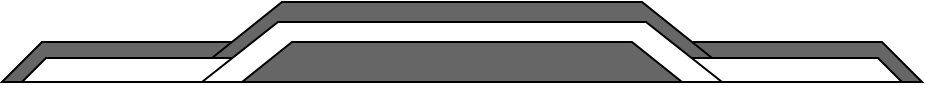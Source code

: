<mxfile version="16.0.0" type="github">
  <diagram id="HTHx7qyEVwPxQpaGQq7U" name="Page-1">
    <mxGraphModel dx="971" dy="128" grid="1" gridSize="10" guides="1" tooltips="1" connect="1" arrows="1" fold="1" page="0" pageScale="1" pageWidth="850" pageHeight="1100" math="0" shadow="0">
      <root>
        <mxCell id="0" />
        <mxCell id="1" parent="0" />
        <mxCell id="KCreCxjm3fWHQbNUM_jh-14" value="" style="shape=trapezoid;perimeter=trapezoidPerimeter;whiteSpace=wrap;html=1;fixedSize=1;fillColor=#666666;" parent="1" vertex="1">
          <mxGeometry x="190" y="580" width="460" height="20" as="geometry" />
        </mxCell>
        <mxCell id="KCreCxjm3fWHQbNUM_jh-18" value="" style="shape=trapezoid;perimeter=trapezoidPerimeter;whiteSpace=wrap;html=1;fixedSize=1;fillColor=#666666;size=50;" parent="1" vertex="1">
          <mxGeometry x="280" y="560" width="280" height="40" as="geometry" />
        </mxCell>
        <mxCell id="KCreCxjm3fWHQbNUM_jh-15" value="" style="shape=trapezoid;perimeter=trapezoidPerimeter;whiteSpace=wrap;html=1;fixedSize=1;size=12;" parent="1" vertex="1">
          <mxGeometry x="200" y="588" width="440" height="12" as="geometry" />
        </mxCell>
        <mxCell id="KCreCxjm3fWHQbNUM_jh-21" value="" style="shape=trapezoid;perimeter=trapezoidPerimeter;whiteSpace=wrap;html=1;fixedSize=1;size=38.0;" parent="1" vertex="1">
          <mxGeometry x="290" y="570" width="260" height="30" as="geometry" />
        </mxCell>
        <mxCell id="KCreCxjm3fWHQbNUM_jh-20" value="" style="shape=trapezoid;perimeter=trapezoidPerimeter;whiteSpace=wrap;html=1;fixedSize=1;fillColor=#666666;size=25.0;" parent="1" vertex="1">
          <mxGeometry x="310" y="580" width="220" height="20" as="geometry" />
        </mxCell>
      </root>
    </mxGraphModel>
  </diagram>
</mxfile>
